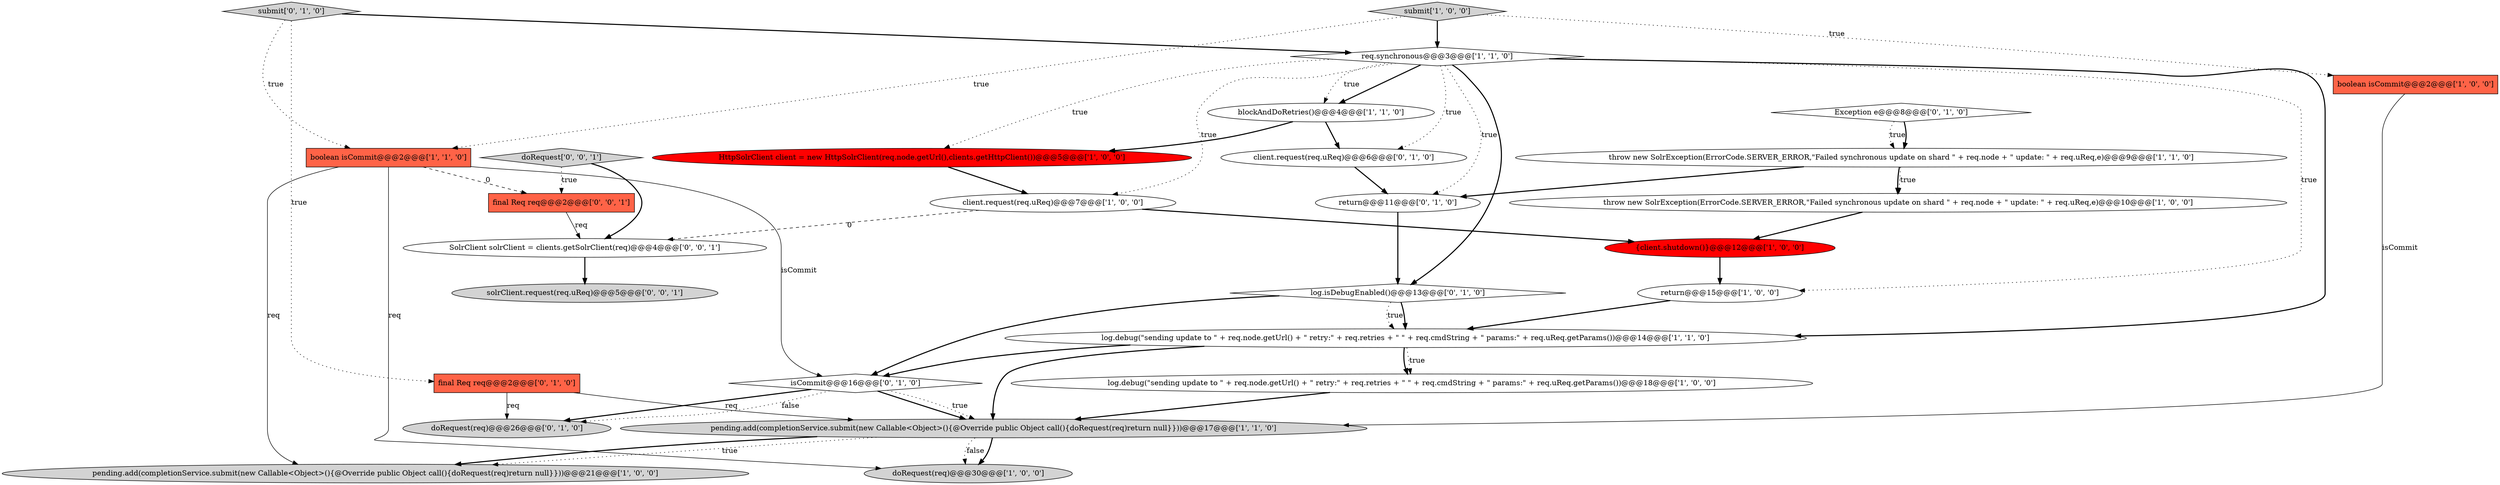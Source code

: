 digraph {
17 [style = filled, label = "submit['0', '1', '0']", fillcolor = lightgray, shape = diamond image = "AAA0AAABBB2BBB"];
4 [style = filled, label = "return@@@15@@@['1', '0', '0']", fillcolor = white, shape = ellipse image = "AAA0AAABBB1BBB"];
2 [style = filled, label = "HttpSolrClient client = new HttpSolrClient(req.node.getUrl(),clients.getHttpClient())@@@5@@@['1', '0', '0']", fillcolor = red, shape = ellipse image = "AAA1AAABBB1BBB"];
26 [style = filled, label = "SolrClient solrClient = clients.getSolrClient(req)@@@4@@@['0', '0', '1']", fillcolor = white, shape = ellipse image = "AAA0AAABBB3BBB"];
16 [style = filled, label = "return@@@11@@@['0', '1', '0']", fillcolor = white, shape = ellipse image = "AAA0AAABBB2BBB"];
14 [style = filled, label = "client.request(req.uReq)@@@7@@@['1', '0', '0']", fillcolor = white, shape = ellipse image = "AAA0AAABBB1BBB"];
22 [style = filled, label = "doRequest(req)@@@26@@@['0', '1', '0']", fillcolor = lightgray, shape = ellipse image = "AAA0AAABBB2BBB"];
15 [style = filled, label = "log.debug(\"sending update to \" + req.node.getUrl() + \" retry:\" + req.retries + \" \" + req.cmdString + \" params:\" + req.uReq.getParams())@@@18@@@['1', '0', '0']", fillcolor = white, shape = ellipse image = "AAA0AAABBB1BBB"];
3 [style = filled, label = "boolean isCommit@@@2@@@['1', '0', '0']", fillcolor = tomato, shape = box image = "AAA0AAABBB1BBB"];
7 [style = filled, label = "doRequest(req)@@@30@@@['1', '0', '0']", fillcolor = lightgray, shape = ellipse image = "AAA0AAABBB1BBB"];
19 [style = filled, label = "isCommit@@@16@@@['0', '1', '0']", fillcolor = white, shape = diamond image = "AAA0AAABBB2BBB"];
11 [style = filled, label = "blockAndDoRetries()@@@4@@@['1', '1', '0']", fillcolor = white, shape = ellipse image = "AAA0AAABBB1BBB"];
24 [style = filled, label = "final Req req@@@2@@@['0', '0', '1']", fillcolor = tomato, shape = box image = "AAA0AAABBB3BBB"];
5 [style = filled, label = "throw new SolrException(ErrorCode.SERVER_ERROR,\"Failed synchronous update on shard \" + req.node + \" update: \" + req.uReq,e)@@@10@@@['1', '0', '0']", fillcolor = white, shape = ellipse image = "AAA0AAABBB1BBB"];
21 [style = filled, label = "Exception e@@@8@@@['0', '1', '0']", fillcolor = white, shape = diamond image = "AAA0AAABBB2BBB"];
25 [style = filled, label = "solrClient.request(req.uReq)@@@5@@@['0', '0', '1']", fillcolor = lightgray, shape = ellipse image = "AAA0AAABBB3BBB"];
6 [style = filled, label = "{client.shutdown()}@@@12@@@['1', '0', '0']", fillcolor = red, shape = ellipse image = "AAA1AAABBB1BBB"];
27 [style = filled, label = "doRequest['0', '0', '1']", fillcolor = lightgray, shape = diamond image = "AAA0AAABBB3BBB"];
9 [style = filled, label = "req.synchronous@@@3@@@['1', '1', '0']", fillcolor = white, shape = diamond image = "AAA0AAABBB1BBB"];
23 [style = filled, label = "log.isDebugEnabled()@@@13@@@['0', '1', '0']", fillcolor = white, shape = diamond image = "AAA0AAABBB2BBB"];
10 [style = filled, label = "pending.add(completionService.submit(new Callable<Object>(){@Override public Object call(){doRequest(req)return null}}))@@@21@@@['1', '0', '0']", fillcolor = lightgray, shape = ellipse image = "AAA0AAABBB1BBB"];
20 [style = filled, label = "client.request(req.uReq)@@@6@@@['0', '1', '0']", fillcolor = white, shape = ellipse image = "AAA0AAABBB2BBB"];
0 [style = filled, label = "pending.add(completionService.submit(new Callable<Object>(){@Override public Object call(){doRequest(req)return null}}))@@@17@@@['1', '1', '0']", fillcolor = lightgray, shape = ellipse image = "AAA0AAABBB1BBB"];
1 [style = filled, label = "submit['1', '0', '0']", fillcolor = lightgray, shape = diamond image = "AAA0AAABBB1BBB"];
18 [style = filled, label = "final Req req@@@2@@@['0', '1', '0']", fillcolor = tomato, shape = box image = "AAA0AAABBB2BBB"];
8 [style = filled, label = "log.debug(\"sending update to \" + req.node.getUrl() + \" retry:\" + req.retries + \" \" + req.cmdString + \" params:\" + req.uReq.getParams())@@@14@@@['1', '1', '0']", fillcolor = white, shape = ellipse image = "AAA0AAABBB1BBB"];
12 [style = filled, label = "throw new SolrException(ErrorCode.SERVER_ERROR,\"Failed synchronous update on shard \" + req.node + \" update: \" + req.uReq,e)@@@9@@@['1', '1', '0']", fillcolor = white, shape = ellipse image = "AAA0AAABBB1BBB"];
13 [style = filled, label = "boolean isCommit@@@2@@@['1', '1', '0']", fillcolor = tomato, shape = box image = "AAA0AAABBB1BBB"];
21->12 [style = dotted, label="true"];
11->20 [style = bold, label=""];
24->26 [style = solid, label="req"];
8->15 [style = bold, label=""];
9->11 [style = bold, label=""];
12->5 [style = bold, label=""];
17->18 [style = dotted, label="true"];
23->8 [style = dotted, label="true"];
0->10 [style = dotted, label="true"];
13->10 [style = solid, label="req"];
8->19 [style = bold, label=""];
9->11 [style = dotted, label="true"];
17->9 [style = bold, label=""];
26->25 [style = bold, label=""];
8->15 [style = dotted, label="true"];
3->0 [style = solid, label="isCommit"];
27->24 [style = dotted, label="true"];
12->16 [style = bold, label=""];
16->23 [style = bold, label=""];
23->8 [style = bold, label=""];
9->8 [style = bold, label=""];
9->14 [style = dotted, label="true"];
11->2 [style = bold, label=""];
13->19 [style = solid, label="isCommit"];
1->9 [style = bold, label=""];
19->0 [style = bold, label=""];
14->26 [style = dashed, label="0"];
0->7 [style = bold, label=""];
1->3 [style = dotted, label="true"];
21->12 [style = bold, label=""];
8->0 [style = bold, label=""];
1->13 [style = dotted, label="true"];
9->23 [style = bold, label=""];
13->7 [style = solid, label="req"];
6->4 [style = bold, label=""];
13->24 [style = dashed, label="0"];
0->10 [style = bold, label=""];
20->16 [style = bold, label=""];
5->6 [style = bold, label=""];
18->22 [style = solid, label="req"];
12->5 [style = dotted, label="true"];
19->0 [style = dotted, label="true"];
9->2 [style = dotted, label="true"];
0->7 [style = dotted, label="false"];
15->0 [style = bold, label=""];
2->14 [style = bold, label=""];
23->19 [style = bold, label=""];
9->20 [style = dotted, label="true"];
9->4 [style = dotted, label="true"];
4->8 [style = bold, label=""];
9->16 [style = dotted, label="true"];
17->13 [style = dotted, label="true"];
19->22 [style = bold, label=""];
18->0 [style = solid, label="req"];
14->6 [style = bold, label=""];
27->26 [style = bold, label=""];
19->22 [style = dotted, label="false"];
}
